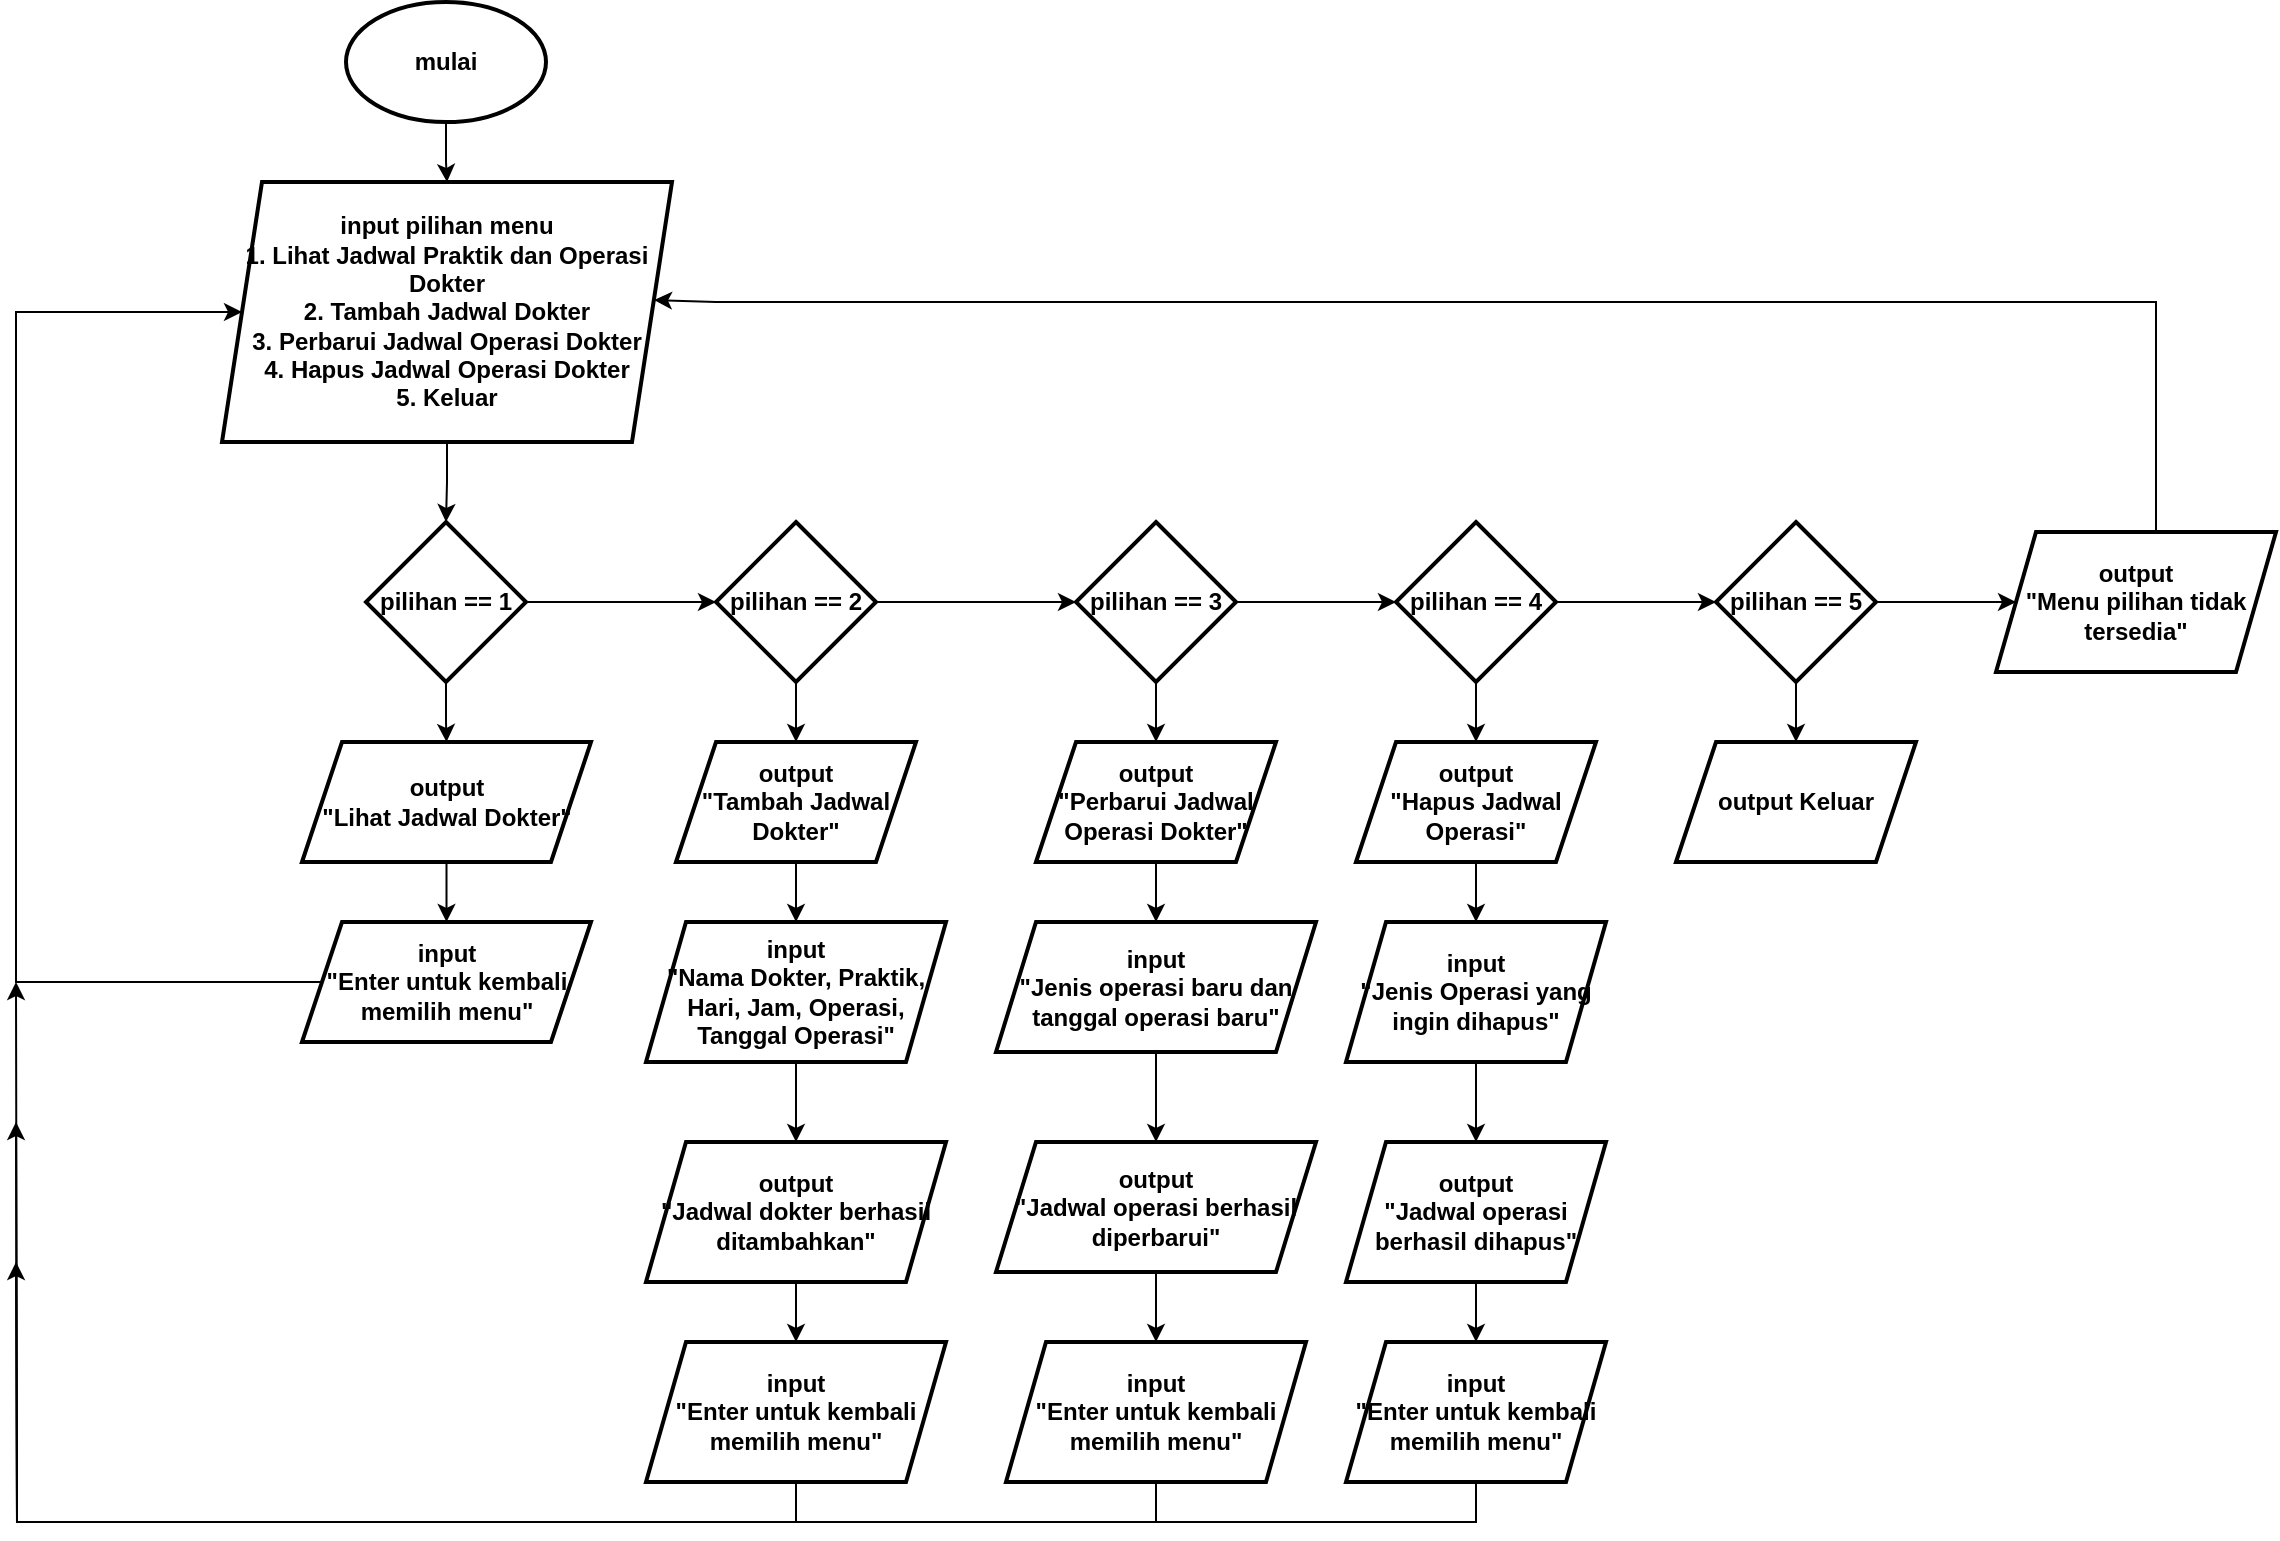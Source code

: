 <mxfile version="24.7.8">
  <diagram name="Page-1" id="T-toXczuMmgDq9AKwPGu">
    <mxGraphModel dx="1332" dy="1632" grid="1" gridSize="10" guides="1" tooltips="1" connect="1" arrows="1" fold="1" page="1" pageScale="1" pageWidth="850" pageHeight="1100" math="0" shadow="0">
      <root>
        <mxCell id="0" />
        <mxCell id="1" parent="0" />
        <mxCell id="D7flc1hGJWLErZ-f8fK9-62" value="" style="shape=partialRectangle;whiteSpace=wrap;html=1;bottom=0;right=0;fillColor=none;flipH=1;" vertex="1" parent="1">
          <mxGeometry x="560" y="-920" width="720" height="120" as="geometry" />
        </mxCell>
        <mxCell id="D7flc1hGJWLErZ-f8fK9-3" value="" style="edgeStyle=orthogonalEdgeStyle;rounded=0;orthogonalLoop=1;jettySize=auto;html=1;" edge="1" parent="1" source="D7flc1hGJWLErZ-f8fK9-1" target="D7flc1hGJWLErZ-f8fK9-2">
          <mxGeometry relative="1" as="geometry" />
        </mxCell>
        <mxCell id="D7flc1hGJWLErZ-f8fK9-1" value="&lt;b&gt;mulai&lt;/b&gt;" style="strokeWidth=2;html=1;shape=mxgraph.flowchart.start_1;whiteSpace=wrap;" vertex="1" parent="1">
          <mxGeometry x="375" y="-1070" width="100" height="60" as="geometry" />
        </mxCell>
        <mxCell id="D7flc1hGJWLErZ-f8fK9-7" value="" style="edgeStyle=orthogonalEdgeStyle;rounded=0;orthogonalLoop=1;jettySize=auto;html=1;" edge="1" parent="1" source="D7flc1hGJWLErZ-f8fK9-2" target="D7flc1hGJWLErZ-f8fK9-6">
          <mxGeometry relative="1" as="geometry" />
        </mxCell>
        <mxCell id="D7flc1hGJWLErZ-f8fK9-2" value="&lt;b&gt;input pilihan menu&lt;/b&gt;&lt;div&gt;&lt;b&gt;1. Lihat Jadwal Praktik dan Operasi Dokter&lt;/b&gt;&lt;/div&gt;&lt;div&gt;&lt;b&gt;2. Tambah Jadwal Dokter&lt;/b&gt;&lt;/div&gt;&lt;div&gt;&lt;b&gt;3. Perbarui Jadwal Operasi Dokter&lt;/b&gt;&lt;/div&gt;&lt;div&gt;&lt;b&gt;4. Hapus Jadwal Operasi Dokter&lt;/b&gt;&lt;/div&gt;&lt;div&gt;&lt;b&gt;5. Keluar&lt;/b&gt;&lt;/div&gt;" style="shape=parallelogram;perimeter=parallelogramPerimeter;whiteSpace=wrap;html=1;fixedSize=1;strokeWidth=2;" vertex="1" parent="1">
          <mxGeometry x="313" y="-980" width="225" height="130" as="geometry" />
        </mxCell>
        <mxCell id="D7flc1hGJWLErZ-f8fK9-11" value="" style="edgeStyle=orthogonalEdgeStyle;rounded=0;orthogonalLoop=1;jettySize=auto;html=1;" edge="1" parent="1" source="D7flc1hGJWLErZ-f8fK9-6" target="D7flc1hGJWLErZ-f8fK9-10">
          <mxGeometry relative="1" as="geometry" />
        </mxCell>
        <mxCell id="D7flc1hGJWLErZ-f8fK9-15" value="" style="edgeStyle=orthogonalEdgeStyle;rounded=0;orthogonalLoop=1;jettySize=auto;html=1;" edge="1" parent="1" source="D7flc1hGJWLErZ-f8fK9-6" target="D7flc1hGJWLErZ-f8fK9-14">
          <mxGeometry relative="1" as="geometry" />
        </mxCell>
        <mxCell id="D7flc1hGJWLErZ-f8fK9-6" value="&lt;b&gt;pilihan == 1&lt;/b&gt;" style="rhombus;whiteSpace=wrap;html=1;strokeWidth=2;" vertex="1" parent="1">
          <mxGeometry x="385" y="-810" width="80" height="80" as="geometry" />
        </mxCell>
        <mxCell id="D7flc1hGJWLErZ-f8fK9-13" value="" style="edgeStyle=orthogonalEdgeStyle;rounded=0;orthogonalLoop=1;jettySize=auto;html=1;" edge="1" parent="1" source="D7flc1hGJWLErZ-f8fK9-10" target="D7flc1hGJWLErZ-f8fK9-12">
          <mxGeometry relative="1" as="geometry" />
        </mxCell>
        <mxCell id="D7flc1hGJWLErZ-f8fK9-10" value="&lt;b&gt;output&lt;/b&gt;&lt;div&gt;&lt;b&gt;&quot;Lihat Jadwal Dokter&quot;&lt;/b&gt;&lt;/div&gt;" style="shape=parallelogram;perimeter=parallelogramPerimeter;whiteSpace=wrap;html=1;fixedSize=1;strokeWidth=2;" vertex="1" parent="1">
          <mxGeometry x="353" y="-700" width="144.5" height="60" as="geometry" />
        </mxCell>
        <mxCell id="D7flc1hGJWLErZ-f8fK9-55" style="edgeStyle=orthogonalEdgeStyle;rounded=0;orthogonalLoop=1;jettySize=auto;html=1;exitX=0;exitY=0.5;exitDx=0;exitDy=0;" edge="1" parent="1" source="D7flc1hGJWLErZ-f8fK9-12" target="D7flc1hGJWLErZ-f8fK9-2">
          <mxGeometry relative="1" as="geometry">
            <mxPoint x="210" y="-900" as="targetPoint" />
            <Array as="points">
              <mxPoint x="210" y="-580" />
              <mxPoint x="210" y="-915" />
            </Array>
          </mxGeometry>
        </mxCell>
        <mxCell id="D7flc1hGJWLErZ-f8fK9-12" value="&lt;b&gt;input&lt;/b&gt;&lt;div&gt;&lt;b&gt;&quot;Enter untuk kembali memilih menu&quot;&lt;/b&gt;&lt;/div&gt;" style="shape=parallelogram;perimeter=parallelogramPerimeter;whiteSpace=wrap;html=1;fixedSize=1;strokeWidth=2;" vertex="1" parent="1">
          <mxGeometry x="353" y="-610" width="144.5" height="60" as="geometry" />
        </mxCell>
        <mxCell id="D7flc1hGJWLErZ-f8fK9-17" value="" style="edgeStyle=orthogonalEdgeStyle;rounded=0;orthogonalLoop=1;jettySize=auto;html=1;" edge="1" parent="1" source="D7flc1hGJWLErZ-f8fK9-14" target="D7flc1hGJWLErZ-f8fK9-16">
          <mxGeometry relative="1" as="geometry" />
        </mxCell>
        <mxCell id="D7flc1hGJWLErZ-f8fK9-21" value="" style="edgeStyle=orthogonalEdgeStyle;rounded=0;orthogonalLoop=1;jettySize=auto;html=1;" edge="1" parent="1" source="D7flc1hGJWLErZ-f8fK9-14" target="D7flc1hGJWLErZ-f8fK9-20">
          <mxGeometry relative="1" as="geometry" />
        </mxCell>
        <mxCell id="D7flc1hGJWLErZ-f8fK9-14" value="&lt;b&gt;pilihan == 2&lt;/b&gt;" style="rhombus;whiteSpace=wrap;html=1;strokeWidth=2;" vertex="1" parent="1">
          <mxGeometry x="560" y="-810" width="80" height="80" as="geometry" />
        </mxCell>
        <mxCell id="D7flc1hGJWLErZ-f8fK9-19" value="" style="edgeStyle=orthogonalEdgeStyle;rounded=0;orthogonalLoop=1;jettySize=auto;html=1;" edge="1" parent="1" source="D7flc1hGJWLErZ-f8fK9-16" target="D7flc1hGJWLErZ-f8fK9-18">
          <mxGeometry relative="1" as="geometry" />
        </mxCell>
        <mxCell id="D7flc1hGJWLErZ-f8fK9-16" value="&lt;b&gt;output&lt;/b&gt;&lt;div&gt;&lt;b&gt;&quot;Tambah Jadwal Dokter&quot;&lt;/b&gt;&lt;/div&gt;" style="shape=parallelogram;perimeter=parallelogramPerimeter;whiteSpace=wrap;html=1;fixedSize=1;strokeWidth=2;" vertex="1" parent="1">
          <mxGeometry x="540" y="-700" width="120" height="60" as="geometry" />
        </mxCell>
        <mxCell id="D7flc1hGJWLErZ-f8fK9-25" value="" style="edgeStyle=orthogonalEdgeStyle;rounded=0;orthogonalLoop=1;jettySize=auto;html=1;" edge="1" parent="1" source="D7flc1hGJWLErZ-f8fK9-18" target="D7flc1hGJWLErZ-f8fK9-24">
          <mxGeometry relative="1" as="geometry" />
        </mxCell>
        <mxCell id="D7flc1hGJWLErZ-f8fK9-18" value="&lt;b&gt;input&lt;/b&gt;&lt;div&gt;&lt;b&gt;&quot;Nama Dokter, Praktik, Hari, Jam, Operasi, Tanggal Operasi&quot;&lt;/b&gt;&lt;/div&gt;" style="shape=parallelogram;perimeter=parallelogramPerimeter;whiteSpace=wrap;html=1;fixedSize=1;strokeWidth=2;" vertex="1" parent="1">
          <mxGeometry x="525" y="-610" width="150" height="70" as="geometry" />
        </mxCell>
        <mxCell id="D7flc1hGJWLErZ-f8fK9-23" value="" style="edgeStyle=orthogonalEdgeStyle;rounded=0;orthogonalLoop=1;jettySize=auto;html=1;" edge="1" parent="1" source="D7flc1hGJWLErZ-f8fK9-20" target="D7flc1hGJWLErZ-f8fK9-22">
          <mxGeometry relative="1" as="geometry" />
        </mxCell>
        <mxCell id="D7flc1hGJWLErZ-f8fK9-37" value="" style="edgeStyle=orthogonalEdgeStyle;rounded=0;orthogonalLoop=1;jettySize=auto;html=1;" edge="1" parent="1" source="D7flc1hGJWLErZ-f8fK9-20" target="D7flc1hGJWLErZ-f8fK9-36">
          <mxGeometry relative="1" as="geometry" />
        </mxCell>
        <mxCell id="D7flc1hGJWLErZ-f8fK9-20" value="&lt;b&gt;pilihan == 3&lt;/b&gt;" style="rhombus;whiteSpace=wrap;html=1;strokeWidth=2;" vertex="1" parent="1">
          <mxGeometry x="740" y="-810" width="80" height="80" as="geometry" />
        </mxCell>
        <mxCell id="D7flc1hGJWLErZ-f8fK9-29" value="" style="edgeStyle=orthogonalEdgeStyle;rounded=0;orthogonalLoop=1;jettySize=auto;html=1;" edge="1" parent="1" source="D7flc1hGJWLErZ-f8fK9-22" target="D7flc1hGJWLErZ-f8fK9-28">
          <mxGeometry relative="1" as="geometry" />
        </mxCell>
        <mxCell id="D7flc1hGJWLErZ-f8fK9-22" value="&lt;b&gt;output&lt;/b&gt;&lt;div&gt;&lt;b&gt;&quot;Perbarui Jadwal Operasi Dokter&quot;&lt;/b&gt;&lt;/div&gt;" style="shape=parallelogram;perimeter=parallelogramPerimeter;whiteSpace=wrap;html=1;fixedSize=1;strokeWidth=2;" vertex="1" parent="1">
          <mxGeometry x="720" y="-700" width="120" height="60" as="geometry" />
        </mxCell>
        <mxCell id="D7flc1hGJWLErZ-f8fK9-27" value="" style="edgeStyle=orthogonalEdgeStyle;rounded=0;orthogonalLoop=1;jettySize=auto;html=1;" edge="1" parent="1" source="D7flc1hGJWLErZ-f8fK9-24" target="D7flc1hGJWLErZ-f8fK9-26">
          <mxGeometry relative="1" as="geometry" />
        </mxCell>
        <mxCell id="D7flc1hGJWLErZ-f8fK9-24" value="&lt;b&gt;output&lt;/b&gt;&lt;div&gt;&lt;b&gt;&quot;Jadwal dokter berhasil ditambahkan&quot;&lt;/b&gt;&lt;/div&gt;" style="shape=parallelogram;perimeter=parallelogramPerimeter;whiteSpace=wrap;html=1;fixedSize=1;strokeWidth=2;" vertex="1" parent="1">
          <mxGeometry x="525" y="-500" width="150" height="70" as="geometry" />
        </mxCell>
        <mxCell id="D7flc1hGJWLErZ-f8fK9-56" style="edgeStyle=orthogonalEdgeStyle;rounded=0;orthogonalLoop=1;jettySize=auto;html=1;exitX=0.5;exitY=1;exitDx=0;exitDy=0;" edge="1" parent="1" source="D7flc1hGJWLErZ-f8fK9-26">
          <mxGeometry relative="1" as="geometry">
            <mxPoint x="210" y="-580" as="targetPoint" />
          </mxGeometry>
        </mxCell>
        <mxCell id="D7flc1hGJWLErZ-f8fK9-26" value="&lt;b&gt;input&lt;/b&gt;&lt;div&gt;&lt;b&gt;&quot;Enter untuk kembali memilih menu&quot;&lt;/b&gt;&lt;/div&gt;" style="shape=parallelogram;perimeter=parallelogramPerimeter;whiteSpace=wrap;html=1;fixedSize=1;strokeWidth=2;" vertex="1" parent="1">
          <mxGeometry x="525" y="-400" width="150" height="70" as="geometry" />
        </mxCell>
        <mxCell id="D7flc1hGJWLErZ-f8fK9-33" value="" style="edgeStyle=orthogonalEdgeStyle;rounded=0;orthogonalLoop=1;jettySize=auto;html=1;" edge="1" parent="1" source="D7flc1hGJWLErZ-f8fK9-28" target="D7flc1hGJWLErZ-f8fK9-32">
          <mxGeometry relative="1" as="geometry" />
        </mxCell>
        <mxCell id="D7flc1hGJWLErZ-f8fK9-28" value="&lt;b&gt;input&lt;/b&gt;&lt;div&gt;&lt;b&gt;&quot;Jenis operasi baru dan tanggal operasi baru&quot;&lt;/b&gt;&lt;/div&gt;" style="shape=parallelogram;perimeter=parallelogramPerimeter;whiteSpace=wrap;html=1;fixedSize=1;strokeWidth=2;" vertex="1" parent="1">
          <mxGeometry x="700" y="-610" width="160" height="65" as="geometry" />
        </mxCell>
        <mxCell id="D7flc1hGJWLErZ-f8fK9-35" value="" style="edgeStyle=orthogonalEdgeStyle;rounded=0;orthogonalLoop=1;jettySize=auto;html=1;" edge="1" parent="1" source="D7flc1hGJWLErZ-f8fK9-32" target="D7flc1hGJWLErZ-f8fK9-34">
          <mxGeometry relative="1" as="geometry" />
        </mxCell>
        <mxCell id="D7flc1hGJWLErZ-f8fK9-32" value="&lt;b&gt;output&lt;/b&gt;&lt;div&gt;&lt;b&gt;&quot;Jadwal operasi berhasil diperbarui&quot;&lt;/b&gt;&lt;/div&gt;" style="shape=parallelogram;perimeter=parallelogramPerimeter;whiteSpace=wrap;html=1;fixedSize=1;strokeWidth=2;" vertex="1" parent="1">
          <mxGeometry x="700" y="-500" width="160" height="65" as="geometry" />
        </mxCell>
        <mxCell id="D7flc1hGJWLErZ-f8fK9-57" style="edgeStyle=orthogonalEdgeStyle;rounded=0;orthogonalLoop=1;jettySize=auto;html=1;exitX=0.5;exitY=1;exitDx=0;exitDy=0;" edge="1" parent="1" source="D7flc1hGJWLErZ-f8fK9-34">
          <mxGeometry relative="1" as="geometry">
            <mxPoint x="210" y="-510" as="targetPoint" />
          </mxGeometry>
        </mxCell>
        <mxCell id="D7flc1hGJWLErZ-f8fK9-34" value="&lt;b&gt;input&lt;/b&gt;&lt;div&gt;&lt;b&gt;&quot;Enter untuk kembali memilih menu&quot;&lt;/b&gt;&lt;/div&gt;" style="shape=parallelogram;perimeter=parallelogramPerimeter;whiteSpace=wrap;html=1;fixedSize=1;strokeWidth=2;" vertex="1" parent="1">
          <mxGeometry x="705" y="-400" width="150" height="70" as="geometry" />
        </mxCell>
        <mxCell id="D7flc1hGJWLErZ-f8fK9-39" value="" style="edgeStyle=orthogonalEdgeStyle;rounded=0;orthogonalLoop=1;jettySize=auto;html=1;" edge="1" parent="1" source="D7flc1hGJWLErZ-f8fK9-36" target="D7flc1hGJWLErZ-f8fK9-38">
          <mxGeometry relative="1" as="geometry" />
        </mxCell>
        <mxCell id="D7flc1hGJWLErZ-f8fK9-47" value="" style="edgeStyle=orthogonalEdgeStyle;rounded=0;orthogonalLoop=1;jettySize=auto;html=1;" edge="1" parent="1" source="D7flc1hGJWLErZ-f8fK9-36" target="D7flc1hGJWLErZ-f8fK9-46">
          <mxGeometry relative="1" as="geometry" />
        </mxCell>
        <mxCell id="D7flc1hGJWLErZ-f8fK9-36" value="&lt;b&gt;pilihan == 4&lt;/b&gt;" style="rhombus;whiteSpace=wrap;html=1;strokeWidth=2;" vertex="1" parent="1">
          <mxGeometry x="900" y="-810" width="80" height="80" as="geometry" />
        </mxCell>
        <mxCell id="D7flc1hGJWLErZ-f8fK9-41" value="" style="edgeStyle=orthogonalEdgeStyle;rounded=0;orthogonalLoop=1;jettySize=auto;html=1;" edge="1" parent="1" source="D7flc1hGJWLErZ-f8fK9-38" target="D7flc1hGJWLErZ-f8fK9-40">
          <mxGeometry relative="1" as="geometry" />
        </mxCell>
        <mxCell id="D7flc1hGJWLErZ-f8fK9-38" value="&lt;b&gt;output&lt;/b&gt;&lt;div&gt;&lt;b&gt;&quot;Hapus Jadwal Operasi&quot;&lt;/b&gt;&lt;/div&gt;" style="shape=parallelogram;perimeter=parallelogramPerimeter;whiteSpace=wrap;html=1;fixedSize=1;strokeWidth=2;" vertex="1" parent="1">
          <mxGeometry x="880" y="-700" width="120" height="60" as="geometry" />
        </mxCell>
        <mxCell id="D7flc1hGJWLErZ-f8fK9-43" value="" style="edgeStyle=orthogonalEdgeStyle;rounded=0;orthogonalLoop=1;jettySize=auto;html=1;" edge="1" parent="1" source="D7flc1hGJWLErZ-f8fK9-40" target="D7flc1hGJWLErZ-f8fK9-42">
          <mxGeometry relative="1" as="geometry" />
        </mxCell>
        <mxCell id="D7flc1hGJWLErZ-f8fK9-40" value="&lt;b&gt;input&lt;/b&gt;&lt;div&gt;&lt;b&gt;&quot;Jenis Operasi yang ingin dihapus&quot;&lt;/b&gt;&lt;/div&gt;" style="shape=parallelogram;perimeter=parallelogramPerimeter;whiteSpace=wrap;html=1;fixedSize=1;strokeWidth=2;" vertex="1" parent="1">
          <mxGeometry x="875" y="-610" width="130" height="70" as="geometry" />
        </mxCell>
        <mxCell id="D7flc1hGJWLErZ-f8fK9-45" value="" style="edgeStyle=orthogonalEdgeStyle;rounded=0;orthogonalLoop=1;jettySize=auto;html=1;" edge="1" parent="1" source="D7flc1hGJWLErZ-f8fK9-42" target="D7flc1hGJWLErZ-f8fK9-44">
          <mxGeometry relative="1" as="geometry" />
        </mxCell>
        <mxCell id="D7flc1hGJWLErZ-f8fK9-42" value="&lt;b&gt;output&lt;/b&gt;&lt;div&gt;&lt;b&gt;&quot;Jadwal operasi berhasil dihapus&quot;&lt;/b&gt;&lt;/div&gt;" style="shape=parallelogram;perimeter=parallelogramPerimeter;whiteSpace=wrap;html=1;fixedSize=1;strokeWidth=2;" vertex="1" parent="1">
          <mxGeometry x="875" y="-500" width="130" height="70" as="geometry" />
        </mxCell>
        <mxCell id="D7flc1hGJWLErZ-f8fK9-58" style="edgeStyle=orthogonalEdgeStyle;rounded=0;orthogonalLoop=1;jettySize=auto;html=1;exitX=0.5;exitY=1;exitDx=0;exitDy=0;" edge="1" parent="1" source="D7flc1hGJWLErZ-f8fK9-44">
          <mxGeometry relative="1" as="geometry">
            <mxPoint x="210" y="-440" as="targetPoint" />
          </mxGeometry>
        </mxCell>
        <mxCell id="D7flc1hGJWLErZ-f8fK9-44" value="&lt;b&gt;input&lt;/b&gt;&lt;div&gt;&lt;b&gt;&quot;Enter untuk kembali memilih menu&quot;&lt;/b&gt;&lt;/div&gt;" style="shape=parallelogram;perimeter=parallelogramPerimeter;whiteSpace=wrap;html=1;fixedSize=1;strokeWidth=2;" vertex="1" parent="1">
          <mxGeometry x="875" y="-400" width="130" height="70" as="geometry" />
        </mxCell>
        <mxCell id="D7flc1hGJWLErZ-f8fK9-49" value="" style="edgeStyle=orthogonalEdgeStyle;rounded=0;orthogonalLoop=1;jettySize=auto;html=1;" edge="1" parent="1" source="D7flc1hGJWLErZ-f8fK9-46" target="D7flc1hGJWLErZ-f8fK9-48">
          <mxGeometry relative="1" as="geometry" />
        </mxCell>
        <mxCell id="D7flc1hGJWLErZ-f8fK9-51" value="" style="edgeStyle=orthogonalEdgeStyle;rounded=0;orthogonalLoop=1;jettySize=auto;html=1;" edge="1" parent="1" source="D7flc1hGJWLErZ-f8fK9-46" target="D7flc1hGJWLErZ-f8fK9-50">
          <mxGeometry relative="1" as="geometry" />
        </mxCell>
        <mxCell id="D7flc1hGJWLErZ-f8fK9-46" value="&lt;b&gt;pilihan == 5&lt;/b&gt;" style="rhombus;whiteSpace=wrap;html=1;strokeWidth=2;" vertex="1" parent="1">
          <mxGeometry x="1060" y="-810" width="80" height="80" as="geometry" />
        </mxCell>
        <mxCell id="D7flc1hGJWLErZ-f8fK9-48" value="&lt;b&gt;output Keluar&lt;/b&gt;" style="shape=parallelogram;perimeter=parallelogramPerimeter;whiteSpace=wrap;html=1;fixedSize=1;strokeWidth=2;" vertex="1" parent="1">
          <mxGeometry x="1040" y="-700" width="120" height="60" as="geometry" />
        </mxCell>
        <mxCell id="D7flc1hGJWLErZ-f8fK9-50" value="&lt;b&gt;output&lt;/b&gt;&lt;div&gt;&lt;b&gt;&quot;Menu pilihan tidak tersedia&quot;&lt;/b&gt;&lt;/div&gt;" style="shape=parallelogram;perimeter=parallelogramPerimeter;whiteSpace=wrap;html=1;fixedSize=1;strokeWidth=2;" vertex="1" parent="1">
          <mxGeometry x="1200" y="-805" width="140" height="70" as="geometry" />
        </mxCell>
        <mxCell id="D7flc1hGJWLErZ-f8fK9-66" style="edgeStyle=none;rounded=0;orthogonalLoop=1;jettySize=auto;html=1;exitX=0;exitY=0;exitDx=0;exitDy=0;entryX=0.96;entryY=0.454;entryDx=0;entryDy=0;entryPerimeter=0;" edge="1" parent="1" source="D7flc1hGJWLErZ-f8fK9-62" target="D7flc1hGJWLErZ-f8fK9-2">
          <mxGeometry relative="1" as="geometry" />
        </mxCell>
      </root>
    </mxGraphModel>
  </diagram>
</mxfile>
